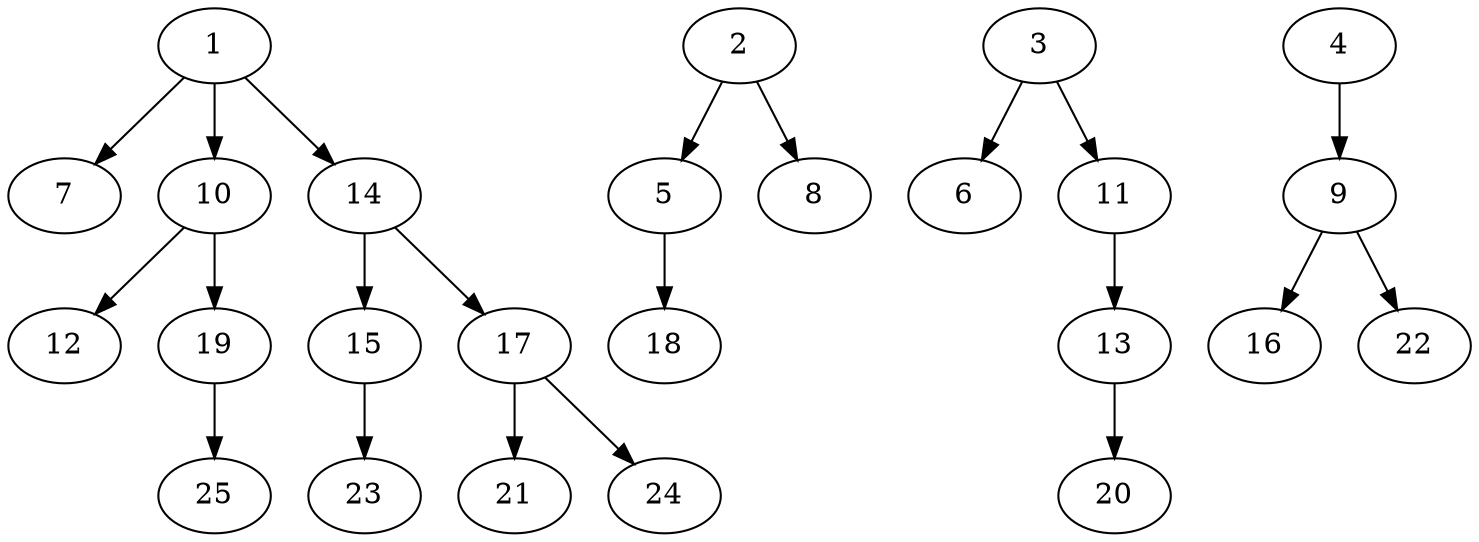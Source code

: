 // DAG automatically generated by daggen at Tue Jul 18 11:30:58 2017
// ./daggen --dot -n 25 --fat 0.5 --regular 0.8 --density 0.2 --jump 4 
digraph G {
  1 [size="782757789696", alpha="0.14"]
  1 -> 7 [size ="679477248"]
  1 -> 10 [size ="679477248"]
  1 -> 14 [size ="679477248"]
  2 [size="154599177663", alpha="0.13"]
  2 -> 5 [size ="301989888"]
  2 -> 8 [size ="301989888"]
  3 [size="335850249020", alpha="0.13"]
  3 -> 6 [size ="536870912"]
  3 -> 11 [size ="536870912"]
  4 [size="346142166162", alpha="0.12"]
  4 -> 9 [size ="679477248"]
  5 [size="1073741824000", alpha="0.13"]
  5 -> 18 [size ="838860800"]
  6 [size="1049599849643", alpha="0.15"]
  7 [size="1073741824000", alpha="0.04"]
  8 [size="10374383159", alpha="0.16"]
  9 [size="8589934592", alpha="0.10"]
  9 -> 16 [size ="33554432"]
  9 -> 22 [size ="33554432"]
  10 [size="1183211756", alpha="0.19"]
  10 -> 12 [size ="75497472"]
  10 -> 19 [size ="75497472"]
  11 [size="2359307034", alpha="0.04"]
  11 -> 13 [size ="209715200"]
  12 [size="195245800452", alpha="0.05"]
  13 [size="8589934592", alpha="0.17"]
  13 -> 20 [size ="33554432"]
  14 [size="305095839095", alpha="0.18"]
  14 -> 15 [size ="838860800"]
  14 -> 17 [size ="838860800"]
  15 [size="1104474389052", alpha="0.20"]
  15 -> 23 [size ="838860800"]
  16 [size="782757789696", alpha="0.18"]
  17 [size="68719476736", alpha="0.08"]
  17 -> 21 [size ="134217728"]
  17 -> 24 [size ="134217728"]
  18 [size="197309390780", alpha="0.17"]
  19 [size="610383953608", alpha="0.17"]
  19 -> 25 [size ="411041792"]
  20 [size="782757789696", alpha="0.18"]
  21 [size="152425339844", alpha="0.15"]
  22 [size="21509843360", alpha="0.02"]
  23 [size="28991029248", alpha="0.19"]
  24 [size="1840101095", alpha="0.05"]
  25 [size="28991029248", alpha="0.10"]
}
